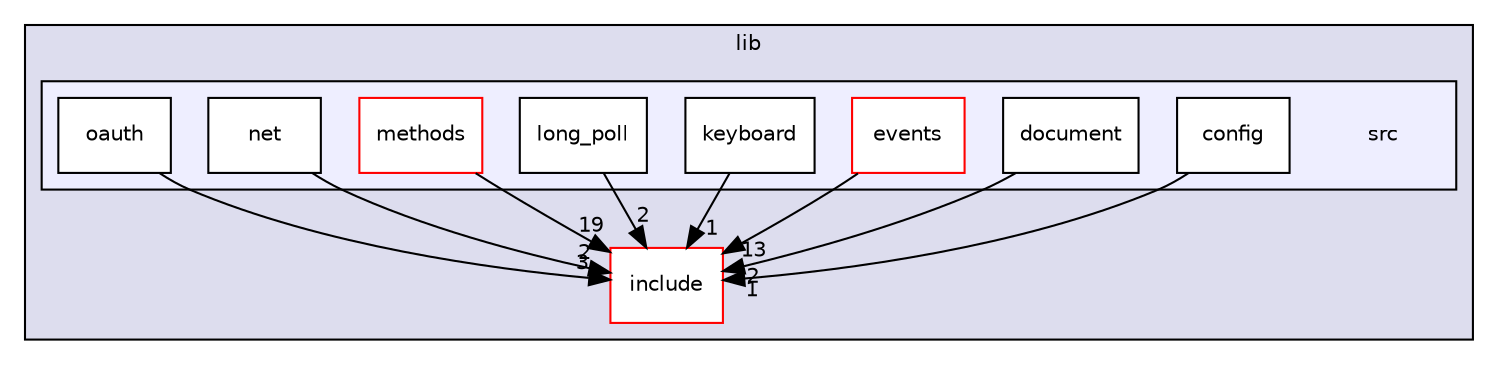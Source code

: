 digraph "src" {
  compound=true
  node [ fontsize="10", fontname="Helvetica"];
  edge [ labelfontsize="10", labelfontname="Helvetica"];
  subgraph clusterdir_97aefd0d527b934f1d99a682da8fe6a9 {
    graph [ bgcolor="#ddddee", pencolor="black", label="lib" fontname="Helvetica", fontsize="10", URL="dir_97aefd0d527b934f1d99a682da8fe6a9.html"]
  dir_5a30104352ef4255dc24354b02eb2d20 [shape=box label="include" fillcolor="white" style="filled" color="red" URL="dir_5a30104352ef4255dc24354b02eb2d20.html"];
  subgraph clusterdir_a065c5f60305fee3569f887679366939 {
    graph [ bgcolor="#eeeeff", pencolor="black", label="" URL="dir_a065c5f60305fee3569f887679366939.html"];
    dir_a065c5f60305fee3569f887679366939 [shape=plaintext label="src"];
  dir_25b61307efd081764b8aaa03fc56b047 [shape=box label="config" fillcolor="white" style="filled" URL="dir_25b61307efd081764b8aaa03fc56b047.html"];
  dir_a6832cab753dac3c185e0f0a744dd5ec [shape=box label="document" fillcolor="white" style="filled" URL="dir_a6832cab753dac3c185e0f0a744dd5ec.html"];
  dir_1f610d0c5c1fad7784991781c5f43f87 [shape=box label="events" fillcolor="white" style="filled" color="red" URL="dir_1f610d0c5c1fad7784991781c5f43f87.html"];
  dir_63ba9ecfef12e5f6b161ac887d4a6b18 [shape=box label="keyboard" fillcolor="white" style="filled" URL="dir_63ba9ecfef12e5f6b161ac887d4a6b18.html"];
  dir_33acc3ef5cd7e779958f0c85571b0470 [shape=box label="long_poll" fillcolor="white" style="filled" URL="dir_33acc3ef5cd7e779958f0c85571b0470.html"];
  dir_717c9ec00bc88ff78f9ce2d43b047a3d [shape=box label="methods" fillcolor="white" style="filled" color="red" URL="dir_717c9ec00bc88ff78f9ce2d43b047a3d.html"];
  dir_27ca3812e2ab2d2e7d44e35356d1ad4a [shape=box label="net" fillcolor="white" style="filled" URL="dir_27ca3812e2ab2d2e7d44e35356d1ad4a.html"];
  dir_8657e6cb556c9ed5d8e078c66c43834a [shape=box label="oauth" fillcolor="white" style="filled" URL="dir_8657e6cb556c9ed5d8e078c66c43834a.html"];
  }
  }
  dir_25b61307efd081764b8aaa03fc56b047->dir_5a30104352ef4255dc24354b02eb2d20 [headlabel="1", labeldistance=1.5 headhref="dir_000024_000003.html"];
  dir_a6832cab753dac3c185e0f0a744dd5ec->dir_5a30104352ef4255dc24354b02eb2d20 [headlabel="2", labeldistance=1.5 headhref="dir_000016_000003.html"];
  dir_63ba9ecfef12e5f6b161ac887d4a6b18->dir_5a30104352ef4255dc24354b02eb2d20 [headlabel="1", labeldistance=1.5 headhref="dir_000023_000003.html"];
  dir_1f610d0c5c1fad7784991781c5f43f87->dir_5a30104352ef4255dc24354b02eb2d20 [headlabel="13", labeldistance=1.5 headhref="dir_000007_000003.html"];
  dir_33acc3ef5cd7e779958f0c85571b0470->dir_5a30104352ef4255dc24354b02eb2d20 [headlabel="2", labeldistance=1.5 headhref="dir_000002_000003.html"];
  dir_717c9ec00bc88ff78f9ce2d43b047a3d->dir_5a30104352ef4255dc24354b02eb2d20 [headlabel="19", labeldistance=1.5 headhref="dir_000011_000003.html"];
  dir_27ca3812e2ab2d2e7d44e35356d1ad4a->dir_5a30104352ef4255dc24354b02eb2d20 [headlabel="2", labeldistance=1.5 headhref="dir_000028_000003.html"];
  dir_8657e6cb556c9ed5d8e078c66c43834a->dir_5a30104352ef4255dc24354b02eb2d20 [headlabel="3", labeldistance=1.5 headhref="dir_000013_000003.html"];
}
